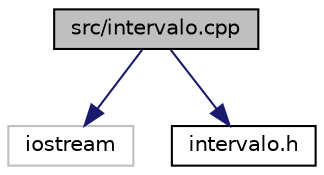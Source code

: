 digraph "src/intervalo.cpp"
{
 // LATEX_PDF_SIZE
  edge [fontname="Helvetica",fontsize="10",labelfontname="Helvetica",labelfontsize="10"];
  node [fontname="Helvetica",fontsize="10",shape=record];
  Node0 [label="src/intervalo.cpp",height=0.2,width=0.4,color="black", fillcolor="grey75", style="filled", fontcolor="black",tooltip="Se proporciona parte de la clase intervalo falta completar un constructor y el método set,..."];
  Node0 -> Node1 [color="midnightblue",fontsize="10",style="solid",fontname="Helvetica"];
  Node1 [label="iostream",height=0.2,width=0.4,color="grey75", fillcolor="white", style="filled",tooltip=" "];
  Node0 -> Node2 [color="midnightblue",fontsize="10",style="solid",fontname="Helvetica"];
  Node2 [label="intervalo.h",height=0.2,width=0.4,color="black", fillcolor="white", style="filled",URL="$intervalo_8h.html",tooltip="Fichero que define la clase intervalo, que representa un intervalo."];
}
